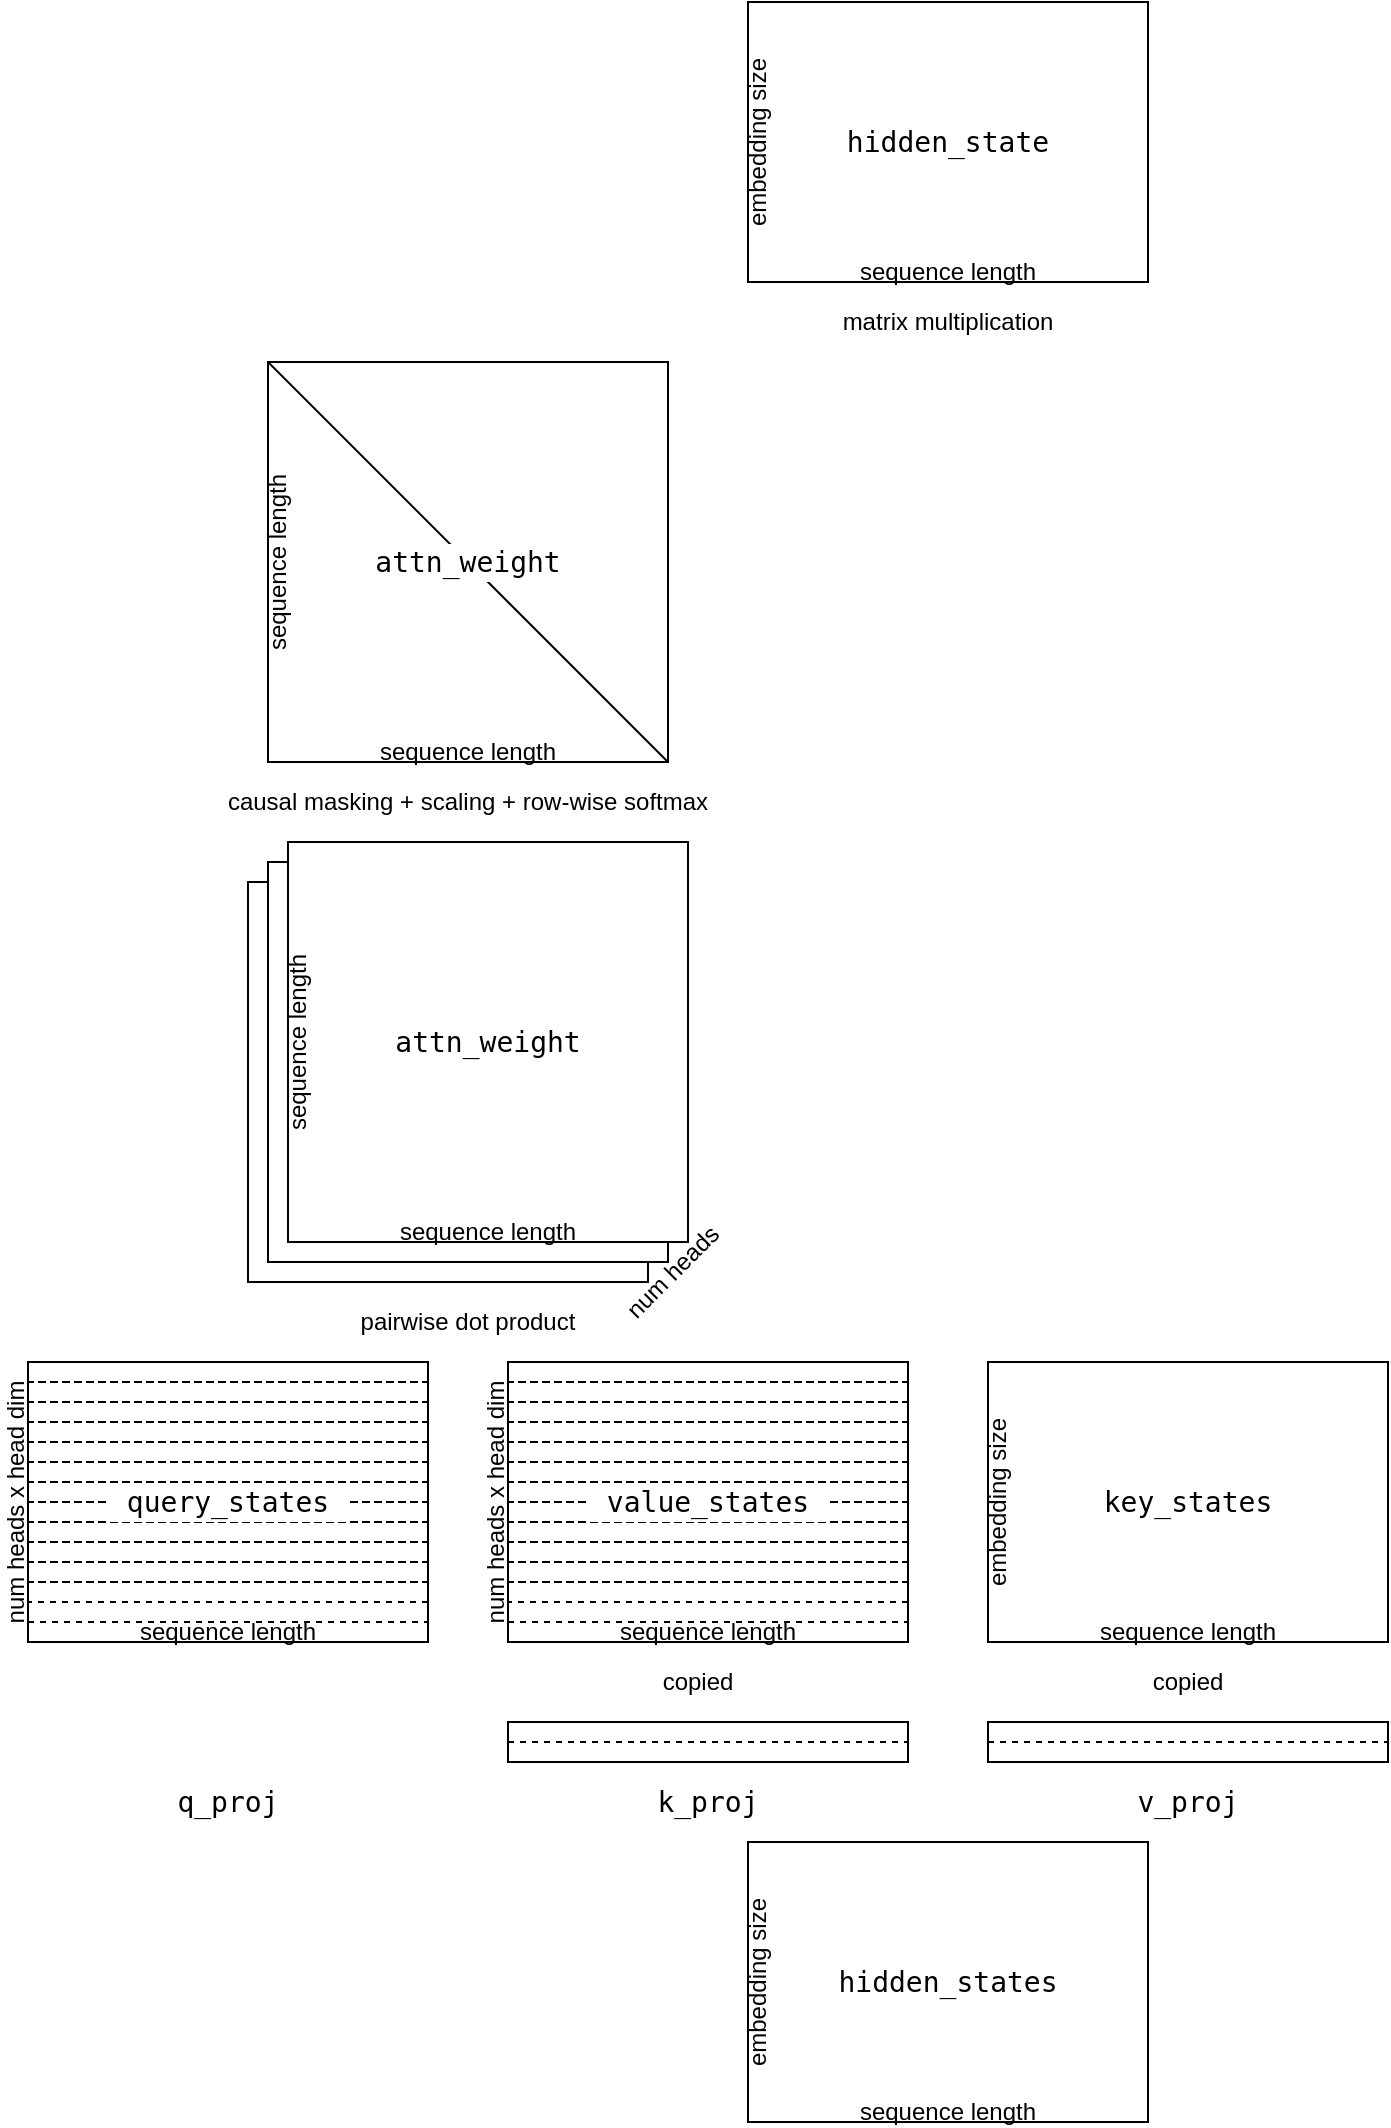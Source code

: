 <mxfile version="25.0.3">
  <diagram name="Page-1" id="va1ebmtKpIITBE7amFJt">
    <mxGraphModel dx="1917" dy="1039" grid="1" gridSize="10" guides="1" tooltips="1" connect="1" arrows="1" fold="1" page="1" pageScale="1" pageWidth="850" pageHeight="1100" math="0" shadow="0">
      <root>
        <mxCell id="0" />
        <mxCell id="1" parent="0" />
        <mxCell id="ZEAUau7gzdTmWqWiUZ7r-2" value="" style="rounded=0;whiteSpace=wrap;html=1;fillColor=none;" vertex="1" parent="1">
          <mxGeometry x="400" y="940" width="200" height="140" as="geometry" />
        </mxCell>
        <mxCell id="ZEAUau7gzdTmWqWiUZ7r-3" value="" style="rounded=0;whiteSpace=wrap;html=1;fillColor=none;" vertex="1" parent="1">
          <mxGeometry x="40" y="700" width="200" height="140" as="geometry" />
        </mxCell>
        <mxCell id="ZEAUau7gzdTmWqWiUZ7r-5" value="" style="rounded=0;whiteSpace=wrap;html=1;fillColor=none;" vertex="1" parent="1">
          <mxGeometry x="520" y="700" width="200" height="140" as="geometry" />
        </mxCell>
        <mxCell id="ZEAUau7gzdTmWqWiUZ7r-6" value="" style="rounded=0;whiteSpace=wrap;html=1;fillColor=none;" vertex="1" parent="1">
          <mxGeometry x="280" y="880" width="200" height="20" as="geometry" />
        </mxCell>
        <mxCell id="ZEAUau7gzdTmWqWiUZ7r-7" value="" style="rounded=0;whiteSpace=wrap;html=1;fillColor=none;" vertex="1" parent="1">
          <mxGeometry x="520" y="880" width="200" height="20" as="geometry" />
        </mxCell>
        <mxCell id="ZEAUau7gzdTmWqWiUZ7r-9" value="" style="rounded=0;whiteSpace=wrap;html=1;fillColor=default;" vertex="1" parent="1">
          <mxGeometry x="150" y="460" width="200" height="200" as="geometry" />
        </mxCell>
        <mxCell id="ZEAUau7gzdTmWqWiUZ7r-22" value="" style="rounded=0;whiteSpace=wrap;html=1;fillColor=none;" vertex="1" parent="1">
          <mxGeometry x="400" y="20" width="200" height="140" as="geometry" />
        </mxCell>
        <mxCell id="ZEAUau7gzdTmWqWiUZ7r-23" value="pairwise dot product" style="text;html=1;align=center;verticalAlign=middle;whiteSpace=wrap;rounded=0;fillColor=none;" vertex="1" parent="1">
          <mxGeometry x="185" y="660" width="150" height="40" as="geometry" />
        </mxCell>
        <mxCell id="ZEAUau7gzdTmWqWiUZ7r-26" value="&lt;pre style=&quot;box-sizing: border-box; overflow: auto; font-size: 14px; padding: 1px 0px; margin-top: 0px; margin-bottom: 0px; line-height: inherit; word-break: break-all; overflow-wrap: break-word; background-color: rgb(255, 255, 255); border: 0px; border-radius: 0px; text-wrap-mode: wrap; vertical-align: baseline; text-align: left;&quot;&gt;v_proj&lt;/pre&gt;" style="text;html=1;align=center;verticalAlign=middle;whiteSpace=wrap;rounded=0;fillColor=none;" vertex="1" parent="1">
          <mxGeometry x="520" y="900" width="200" height="40" as="geometry" />
        </mxCell>
        <mxCell id="ZEAUau7gzdTmWqWiUZ7r-27" value="&lt;pre style=&quot;box-sizing: border-box; overflow: auto; font-size: 14px; padding: 1px 0px; margin-top: 0px; margin-bottom: 0px; line-height: inherit; word-break: break-all; overflow-wrap: break-word; background-color: rgb(255, 255, 255); border: 0px; border-radius: 0px; text-wrap-mode: wrap; vertical-align: baseline; text-align: left;&quot;&gt;k_proj&lt;/pre&gt;" style="text;html=1;align=center;verticalAlign=middle;whiteSpace=wrap;rounded=0;fillColor=none;" vertex="1" parent="1">
          <mxGeometry x="280" y="900" width="200" height="40" as="geometry" />
        </mxCell>
        <mxCell id="ZEAUau7gzdTmWqWiUZ7r-28" value="&lt;pre style=&quot;box-sizing: border-box; overflow: auto; font-size: 14px; padding: 1px 0px; margin-top: 0px; margin-bottom: 0px; line-height: inherit; word-break: break-all; overflow-wrap: break-word; background-color: rgb(255, 255, 255); border: 0px; border-radius: 0px; text-wrap-mode: wrap; vertical-align: baseline; text-align: left;&quot;&gt;q_proj&lt;/pre&gt;" style="text;html=1;align=center;verticalAlign=middle;whiteSpace=wrap;rounded=0;fillColor=none;" vertex="1" parent="1">
          <mxGeometry x="40" y="900" width="200" height="40" as="geometry" />
        </mxCell>
        <mxCell id="ZEAUau7gzdTmWqWiUZ7r-30" value="causal masking +&amp;nbsp;scaling + row-wise softmax" style="text;html=1;align=center;verticalAlign=middle;whiteSpace=wrap;rounded=0;fillColor=none;" vertex="1" parent="1">
          <mxGeometry x="120" y="400" width="280" height="40" as="geometry" />
        </mxCell>
        <mxCell id="ZEAUau7gzdTmWqWiUZ7r-32" value="copied" style="text;html=1;align=center;verticalAlign=middle;whiteSpace=wrap;rounded=0;fillColor=none;" vertex="1" parent="1">
          <mxGeometry x="300" y="840" width="150" height="40" as="geometry" />
        </mxCell>
        <mxCell id="ZEAUau7gzdTmWqWiUZ7r-33" value="copied" style="text;html=1;align=center;verticalAlign=middle;whiteSpace=wrap;rounded=0;fillColor=none;" vertex="1" parent="1">
          <mxGeometry x="545" y="840" width="150" height="40" as="geometry" />
        </mxCell>
        <mxCell id="ZEAUau7gzdTmWqWiUZ7r-36" value="matrix multiplication" style="text;html=1;align=center;verticalAlign=middle;whiteSpace=wrap;rounded=0;fillColor=none;" vertex="1" parent="1">
          <mxGeometry x="425" y="160" width="150" height="40" as="geometry" />
        </mxCell>
        <mxCell id="ZEAUau7gzdTmWqWiUZ7r-43" value="sequence length" style="text;html=1;align=center;verticalAlign=middle;whiteSpace=wrap;rounded=0;fillColor=none;" vertex="1" parent="1">
          <mxGeometry x="400" y="1070" width="200" height="10" as="geometry" />
        </mxCell>
        <mxCell id="ZEAUau7gzdTmWqWiUZ7r-45" value="embedding size" style="rounded=0;whiteSpace=wrap;html=1;rotation=-90;strokeColor=none;fillColor=none;" vertex="1" parent="1">
          <mxGeometry x="335" y="1005" width="140" height="10" as="geometry" />
        </mxCell>
        <mxCell id="ZEAUau7gzdTmWqWiUZ7r-49" value="embedding size" style="rounded=0;whiteSpace=wrap;html=1;rotation=-90;strokeColor=none;fillColor=none;" vertex="1" parent="1">
          <mxGeometry x="455" y="765" width="140" height="10" as="geometry" />
        </mxCell>
        <mxCell id="ZEAUau7gzdTmWqWiUZ7r-51" value="" style="rounded=0;whiteSpace=wrap;html=1;fillColor=default;" vertex="1" parent="1">
          <mxGeometry x="160" y="450" width="200" height="200" as="geometry" />
        </mxCell>
        <mxCell id="ZEAUau7gzdTmWqWiUZ7r-52" value="" style="rounded=0;whiteSpace=wrap;html=1;fillColor=default;" vertex="1" parent="1">
          <mxGeometry x="170" y="440" width="200" height="200" as="geometry" />
        </mxCell>
        <mxCell id="ZEAUau7gzdTmWqWiUZ7r-54" value="" style="rounded=0;whiteSpace=wrap;html=1;fillColor=none;" vertex="1" parent="1">
          <mxGeometry x="160" y="200" width="200" height="200" as="geometry" />
        </mxCell>
        <mxCell id="ZEAUau7gzdTmWqWiUZ7r-55" value="" style="endArrow=none;html=1;rounded=0;entryX=0;entryY=0;entryDx=0;entryDy=0;exitX=1;exitY=1;exitDx=0;exitDy=0;" edge="1" parent="1" source="ZEAUau7gzdTmWqWiUZ7r-54" target="ZEAUau7gzdTmWqWiUZ7r-54">
          <mxGeometry width="50" height="50" relative="1" as="geometry">
            <mxPoint x="400" y="280" as="sourcePoint" />
            <mxPoint x="450" y="230" as="targetPoint" />
          </mxGeometry>
        </mxCell>
        <mxCell id="ZEAUau7gzdTmWqWiUZ7r-62" value="" style="rounded=0;whiteSpace=wrap;html=1;dashed=1;fillColor=none;" vertex="1" parent="1">
          <mxGeometry x="40" y="700" width="200" height="10" as="geometry" />
        </mxCell>
        <mxCell id="ZEAUau7gzdTmWqWiUZ7r-65" value="sequence length" style="text;html=1;align=center;verticalAlign=middle;whiteSpace=wrap;rounded=0;fillColor=none;" vertex="1" parent="1">
          <mxGeometry x="520" y="830" width="200" height="10" as="geometry" />
        </mxCell>
        <mxCell id="ZEAUau7gzdTmWqWiUZ7r-66" value="sequence length" style="text;html=1;align=center;verticalAlign=middle;whiteSpace=wrap;rounded=0;fillColor=none;" vertex="1" parent="1">
          <mxGeometry x="40" y="830" width="200" height="10" as="geometry" />
        </mxCell>
        <mxCell id="ZEAUau7gzdTmWqWiUZ7r-67" value="sequence length" style="text;html=1;align=center;verticalAlign=middle;whiteSpace=wrap;rounded=0;fillColor=none;" vertex="1" parent="1">
          <mxGeometry x="170" y="630" width="200" height="10" as="geometry" />
        </mxCell>
        <mxCell id="ZEAUau7gzdTmWqWiUZ7r-68" value="sequence length" style="rounded=0;whiteSpace=wrap;html=1;rotation=-90;strokeColor=none;fillColor=none;" vertex="1" parent="1">
          <mxGeometry x="75" y="535" width="200" height="10" as="geometry" />
        </mxCell>
        <mxCell id="ZEAUau7gzdTmWqWiUZ7r-69" value="" style="rounded=0;whiteSpace=wrap;html=1;dashed=1;fillColor=none;" vertex="1" parent="1">
          <mxGeometry x="40" y="710" width="200" height="10" as="geometry" />
        </mxCell>
        <mxCell id="ZEAUau7gzdTmWqWiUZ7r-70" value="" style="rounded=0;whiteSpace=wrap;html=1;dashed=1;fillColor=none;" vertex="1" parent="1">
          <mxGeometry x="40" y="720" width="200" height="10" as="geometry" />
        </mxCell>
        <mxCell id="ZEAUau7gzdTmWqWiUZ7r-71" value="" style="rounded=0;whiteSpace=wrap;html=1;dashed=1;fillColor=none;" vertex="1" parent="1">
          <mxGeometry x="40" y="730" width="200" height="10" as="geometry" />
        </mxCell>
        <mxCell id="ZEAUau7gzdTmWqWiUZ7r-72" value="" style="rounded=0;whiteSpace=wrap;html=1;dashed=1;fillColor=none;" vertex="1" parent="1">
          <mxGeometry x="40" y="740" width="200" height="10" as="geometry" />
        </mxCell>
        <mxCell id="ZEAUau7gzdTmWqWiUZ7r-73" value="" style="rounded=0;whiteSpace=wrap;html=1;dashed=1;fillColor=none;" vertex="1" parent="1">
          <mxGeometry x="40" y="750" width="200" height="10" as="geometry" />
        </mxCell>
        <mxCell id="ZEAUau7gzdTmWqWiUZ7r-74" value="" style="rounded=0;whiteSpace=wrap;html=1;dashed=1;fillColor=none;" vertex="1" parent="1">
          <mxGeometry x="40" y="760" width="200" height="10" as="geometry" />
        </mxCell>
        <mxCell id="ZEAUau7gzdTmWqWiUZ7r-75" value="" style="rounded=0;whiteSpace=wrap;html=1;dashed=1;fillColor=none;" vertex="1" parent="1">
          <mxGeometry x="40" y="770" width="200" height="10" as="geometry" />
        </mxCell>
        <mxCell id="ZEAUau7gzdTmWqWiUZ7r-76" value="" style="rounded=0;whiteSpace=wrap;html=1;dashed=1;fillColor=none;" vertex="1" parent="1">
          <mxGeometry x="40" y="780" width="200" height="10" as="geometry" />
        </mxCell>
        <mxCell id="ZEAUau7gzdTmWqWiUZ7r-77" value="" style="rounded=0;whiteSpace=wrap;html=1;dashed=1;fillColor=none;" vertex="1" parent="1">
          <mxGeometry x="40" y="790" width="200" height="10" as="geometry" />
        </mxCell>
        <mxCell id="ZEAUau7gzdTmWqWiUZ7r-78" value="" style="rounded=0;whiteSpace=wrap;html=1;dashed=1;fillColor=none;" vertex="1" parent="1">
          <mxGeometry x="40" y="800" width="200" height="10" as="geometry" />
        </mxCell>
        <mxCell id="ZEAUau7gzdTmWqWiUZ7r-79" value="" style="rounded=0;whiteSpace=wrap;html=1;dashed=1;fillColor=none;" vertex="1" parent="1">
          <mxGeometry x="40" y="810" width="200" height="10" as="geometry" />
        </mxCell>
        <mxCell id="ZEAUau7gzdTmWqWiUZ7r-80" value="" style="rounded=0;whiteSpace=wrap;html=1;dashed=1;fillColor=none;" vertex="1" parent="1">
          <mxGeometry x="40" y="830" width="200" height="10" as="geometry" />
        </mxCell>
        <mxCell id="ZEAUau7gzdTmWqWiUZ7r-81" value="" style="rounded=0;whiteSpace=wrap;html=1;fillColor=none;" vertex="1" parent="1">
          <mxGeometry x="280" y="700" width="200" height="140" as="geometry" />
        </mxCell>
        <mxCell id="ZEAUau7gzdTmWqWiUZ7r-83" value="" style="rounded=0;whiteSpace=wrap;html=1;dashed=1;fillColor=none;" vertex="1" parent="1">
          <mxGeometry x="280" y="700" width="200" height="10" as="geometry" />
        </mxCell>
        <mxCell id="ZEAUau7gzdTmWqWiUZ7r-84" value="sequence length" style="text;html=1;align=center;verticalAlign=middle;whiteSpace=wrap;rounded=0;fillColor=none;" vertex="1" parent="1">
          <mxGeometry x="280" y="830" width="200" height="10" as="geometry" />
        </mxCell>
        <mxCell id="ZEAUau7gzdTmWqWiUZ7r-85" value="" style="rounded=0;whiteSpace=wrap;html=1;dashed=1;fillColor=none;" vertex="1" parent="1">
          <mxGeometry x="280" y="710" width="200" height="10" as="geometry" />
        </mxCell>
        <mxCell id="ZEAUau7gzdTmWqWiUZ7r-86" value="" style="rounded=0;whiteSpace=wrap;html=1;dashed=1;fillColor=none;" vertex="1" parent="1">
          <mxGeometry x="280" y="720" width="200" height="10" as="geometry" />
        </mxCell>
        <mxCell id="ZEAUau7gzdTmWqWiUZ7r-87" value="" style="rounded=0;whiteSpace=wrap;html=1;dashed=1;fillColor=none;" vertex="1" parent="1">
          <mxGeometry x="280" y="730" width="200" height="10" as="geometry" />
        </mxCell>
        <mxCell id="ZEAUau7gzdTmWqWiUZ7r-88" value="" style="rounded=0;whiteSpace=wrap;html=1;dashed=1;fillColor=none;" vertex="1" parent="1">
          <mxGeometry x="280" y="740" width="200" height="10" as="geometry" />
        </mxCell>
        <mxCell id="ZEAUau7gzdTmWqWiUZ7r-89" value="" style="rounded=0;whiteSpace=wrap;html=1;dashed=1;fillColor=none;" vertex="1" parent="1">
          <mxGeometry x="280" y="750" width="200" height="10" as="geometry" />
        </mxCell>
        <mxCell id="ZEAUau7gzdTmWqWiUZ7r-90" value="" style="rounded=0;whiteSpace=wrap;html=1;dashed=1;fillColor=none;" vertex="1" parent="1">
          <mxGeometry x="280" y="760" width="200" height="10" as="geometry" />
        </mxCell>
        <mxCell id="ZEAUau7gzdTmWqWiUZ7r-91" value="" style="rounded=0;whiteSpace=wrap;html=1;dashed=1;fillColor=none;" vertex="1" parent="1">
          <mxGeometry x="280" y="770" width="200" height="10" as="geometry" />
        </mxCell>
        <mxCell id="ZEAUau7gzdTmWqWiUZ7r-92" value="" style="rounded=0;whiteSpace=wrap;html=1;dashed=1;fillColor=none;" vertex="1" parent="1">
          <mxGeometry x="280" y="780" width="200" height="10" as="geometry" />
        </mxCell>
        <mxCell id="ZEAUau7gzdTmWqWiUZ7r-93" value="" style="rounded=0;whiteSpace=wrap;html=1;dashed=1;fillColor=none;" vertex="1" parent="1">
          <mxGeometry x="280" y="790" width="200" height="10" as="geometry" />
        </mxCell>
        <mxCell id="ZEAUau7gzdTmWqWiUZ7r-94" value="" style="rounded=0;whiteSpace=wrap;html=1;dashed=1;fillColor=none;" vertex="1" parent="1">
          <mxGeometry x="280" y="800" width="200" height="10" as="geometry" />
        </mxCell>
        <mxCell id="ZEAUau7gzdTmWqWiUZ7r-95" value="" style="rounded=0;whiteSpace=wrap;html=1;dashed=1;fillColor=none;" vertex="1" parent="1">
          <mxGeometry x="280" y="810" width="200" height="10" as="geometry" />
        </mxCell>
        <mxCell id="ZEAUau7gzdTmWqWiUZ7r-96" value="" style="rounded=0;whiteSpace=wrap;html=1;dashed=1;fillColor=none;" vertex="1" parent="1">
          <mxGeometry x="280" y="830" width="200" height="10" as="geometry" />
        </mxCell>
        <mxCell id="ZEAUau7gzdTmWqWiUZ7r-97" value="" style="rounded=0;whiteSpace=wrap;html=1;dashed=1;fillColor=none;" vertex="1" parent="1">
          <mxGeometry x="280" y="890" width="200" height="10" as="geometry" />
        </mxCell>
        <mxCell id="ZEAUau7gzdTmWqWiUZ7r-99" value="" style="rounded=0;whiteSpace=wrap;html=1;dashed=1;fillColor=none;" vertex="1" parent="1">
          <mxGeometry x="520" y="890" width="200" height="10" as="geometry" />
        </mxCell>
        <mxCell id="ZEAUau7gzdTmWqWiUZ7r-100" value="num heads" style="text;html=1;align=center;verticalAlign=middle;whiteSpace=wrap;rounded=0;fillColor=none;rotation=-45;" vertex="1" parent="1">
          <mxGeometry x="325" y="650" width="75" height="10" as="geometry" />
        </mxCell>
        <mxCell id="ZEAUau7gzdTmWqWiUZ7r-102" value="num heads x head dim" style="rounded=0;whiteSpace=wrap;html=1;rotation=-90;strokeColor=none;fillColor=none;" vertex="1" parent="1">
          <mxGeometry x="204" y="765" width="140" height="10" as="geometry" />
        </mxCell>
        <mxCell id="ZEAUau7gzdTmWqWiUZ7r-103" value="num heads x head dim" style="rounded=0;whiteSpace=wrap;html=1;rotation=-90;strokeColor=none;fillColor=none;" vertex="1" parent="1">
          <mxGeometry x="-36" y="765" width="140" height="10" as="geometry" />
        </mxCell>
        <mxCell id="ZEAUau7gzdTmWqWiUZ7r-105" value="sequence length" style="rounded=0;whiteSpace=wrap;html=1;rotation=-90;strokeColor=none;fillColor=none;" vertex="1" parent="1">
          <mxGeometry x="65" y="295" width="200" height="10" as="geometry" />
        </mxCell>
        <mxCell id="ZEAUau7gzdTmWqWiUZ7r-106" value="sequence length" style="text;html=1;align=center;verticalAlign=middle;whiteSpace=wrap;rounded=0;fillColor=none;" vertex="1" parent="1">
          <mxGeometry x="160" y="390" width="200" height="10" as="geometry" />
        </mxCell>
        <mxCell id="ZEAUau7gzdTmWqWiUZ7r-107" value="sequence length" style="text;html=1;align=center;verticalAlign=middle;whiteSpace=wrap;rounded=0;fillColor=none;" vertex="1" parent="1">
          <mxGeometry x="400" y="150" width="200" height="10" as="geometry" />
        </mxCell>
        <mxCell id="ZEAUau7gzdTmWqWiUZ7r-108" value="embedding size" style="rounded=0;whiteSpace=wrap;html=1;rotation=-90;strokeColor=none;fillColor=none;" vertex="1" parent="1">
          <mxGeometry x="335" y="85" width="140" height="10" as="geometry" />
        </mxCell>
        <mxCell id="ZEAUau7gzdTmWqWiUZ7r-112" value="&lt;pre style=&quot;box-sizing: border-box; overflow: auto; font-size: 14px; padding: 1px 0px; margin-top: 0px; margin-bottom: 0px; line-height: inherit; word-break: break-all; overflow-wrap: break-word; background-color: rgb(255, 255, 255); border: 0px; border-radius: 0px; text-wrap-mode: wrap; vertical-align: baseline; text-align: left;&quot;&gt; hidden_states &lt;/pre&gt;" style="text;html=1;align=center;verticalAlign=middle;whiteSpace=wrap;rounded=0;fillColor=none;" vertex="1" parent="1">
          <mxGeometry x="400" y="990" width="200" height="40" as="geometry" />
        </mxCell>
        <mxCell id="ZEAUau7gzdTmWqWiUZ7r-113" value="&lt;pre style=&quot;box-sizing: border-box; overflow: auto; font-size: 14px; padding: 1px 0px; margin-top: 0px; margin-bottom: 0px; line-height: inherit; word-break: break-all; overflow-wrap: break-word; background-color: rgb(255, 255, 255); border: 0px; border-radius: 0px; text-wrap-mode: wrap; vertical-align: baseline; text-align: left;&quot;&gt; key_states &lt;/pre&gt;" style="text;html=1;align=center;verticalAlign=middle;whiteSpace=wrap;rounded=0;fillColor=none;" vertex="1" parent="1">
          <mxGeometry x="520" y="750" width="200" height="40" as="geometry" />
        </mxCell>
        <mxCell id="ZEAUau7gzdTmWqWiUZ7r-115" value="&lt;pre style=&quot;box-sizing: border-box; overflow: auto; font-size: 14px; padding: 1px 0px; margin-top: 0px; margin-bottom: 0px; line-height: inherit; word-break: break-all; overflow-wrap: break-word; background-color: rgb(255, 255, 255); border: 0px; border-radius: 0px; text-wrap-mode: wrap; vertical-align: baseline; text-align: left;&quot;&gt; value_states &lt;/pre&gt;" style="text;html=1;align=center;verticalAlign=middle;whiteSpace=wrap;rounded=0;fillColor=none;" vertex="1" parent="1">
          <mxGeometry x="280" y="750" width="200" height="40" as="geometry" />
        </mxCell>
        <mxCell id="ZEAUau7gzdTmWqWiUZ7r-116" value="&lt;pre style=&quot;box-sizing: border-box; overflow: auto; font-size: 14px; padding: 1px 0px; margin-top: 0px; margin-bottom: 0px; line-height: inherit; word-break: break-all; overflow-wrap: break-word; background-color: rgb(255, 255, 255); border: 0px; border-radius: 0px; text-wrap-mode: wrap; vertical-align: baseline; text-align: left;&quot;&gt; query_states &lt;/pre&gt;" style="text;html=1;align=center;verticalAlign=middle;whiteSpace=wrap;rounded=0;fillColor=none;" vertex="1" parent="1">
          <mxGeometry x="40" y="750" width="200" height="40" as="geometry" />
        </mxCell>
        <mxCell id="ZEAUau7gzdTmWqWiUZ7r-117" value="&lt;pre style=&quot;box-sizing: border-box; overflow: auto; font-size: 14px; padding: 1px 0px; margin-top: 0px; margin-bottom: 0px; line-height: inherit; word-break: break-all; overflow-wrap: break-word; background-color: rgb(255, 255, 255); border: 0px; border-radius: 0px; text-wrap-mode: wrap; vertical-align: baseline; text-align: left;&quot;&gt;attn_weight&lt;/pre&gt;" style="text;html=1;align=center;verticalAlign=middle;whiteSpace=wrap;rounded=0;fillColor=none;" vertex="1" parent="1">
          <mxGeometry x="170" y="520" width="200" height="40" as="geometry" />
        </mxCell>
        <mxCell id="ZEAUau7gzdTmWqWiUZ7r-118" value="&lt;pre style=&quot;box-sizing: border-box; overflow: auto; font-size: 14px; padding: 1px 0px; margin-top: 0px; margin-bottom: 0px; line-height: inherit; word-break: break-all; overflow-wrap: break-word; background-color: rgb(255, 255, 255); border: 0px; border-radius: 0px; text-wrap-mode: wrap; vertical-align: baseline; text-align: left;&quot;&gt;attn_weight&lt;/pre&gt;" style="text;html=1;align=center;verticalAlign=middle;whiteSpace=wrap;rounded=0;fillColor=none;" vertex="1" parent="1">
          <mxGeometry x="160" y="280" width="200" height="40" as="geometry" />
        </mxCell>
        <mxCell id="ZEAUau7gzdTmWqWiUZ7r-119" value="&lt;pre style=&quot;box-sizing: border-box; overflow: auto; font-size: 14px; padding: 1px 0px; margin-top: 0px; margin-bottom: 0px; line-height: inherit; word-break: break-all; overflow-wrap: break-word; background-color: rgb(255, 255, 255); border: 0px; border-radius: 0px; text-wrap-mode: wrap; vertical-align: baseline; text-align: left;&quot;&gt;hidden_state&lt;/pre&gt;" style="text;html=1;align=center;verticalAlign=middle;whiteSpace=wrap;rounded=0;fillColor=none;" vertex="1" parent="1">
          <mxGeometry x="400" y="70" width="200" height="40" as="geometry" />
        </mxCell>
      </root>
    </mxGraphModel>
  </diagram>
</mxfile>

